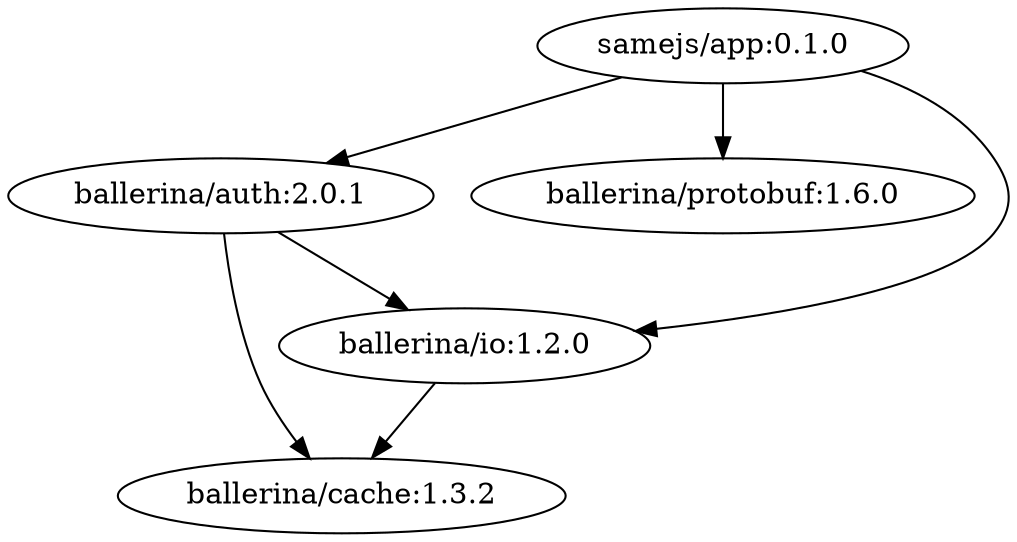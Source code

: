 digraph "example1" {
    "samejs/app:0.1.0" -> "ballerina/auth:2.0.1"
    "samejs/app:0.1.0" -> "ballerina/protobuf:1.6.0"
    "samejs/app:0.1.0" -> "ballerina/io:1.2.0"
    "ballerina/auth:2.0.1" -> "ballerina/io:1.2.0"
    "ballerina/auth:2.0.1" -> "ballerina/cache:1.3.2"
    "ballerina/io:1.2.0" -> "ballerina/cache:1.3.2"
}
